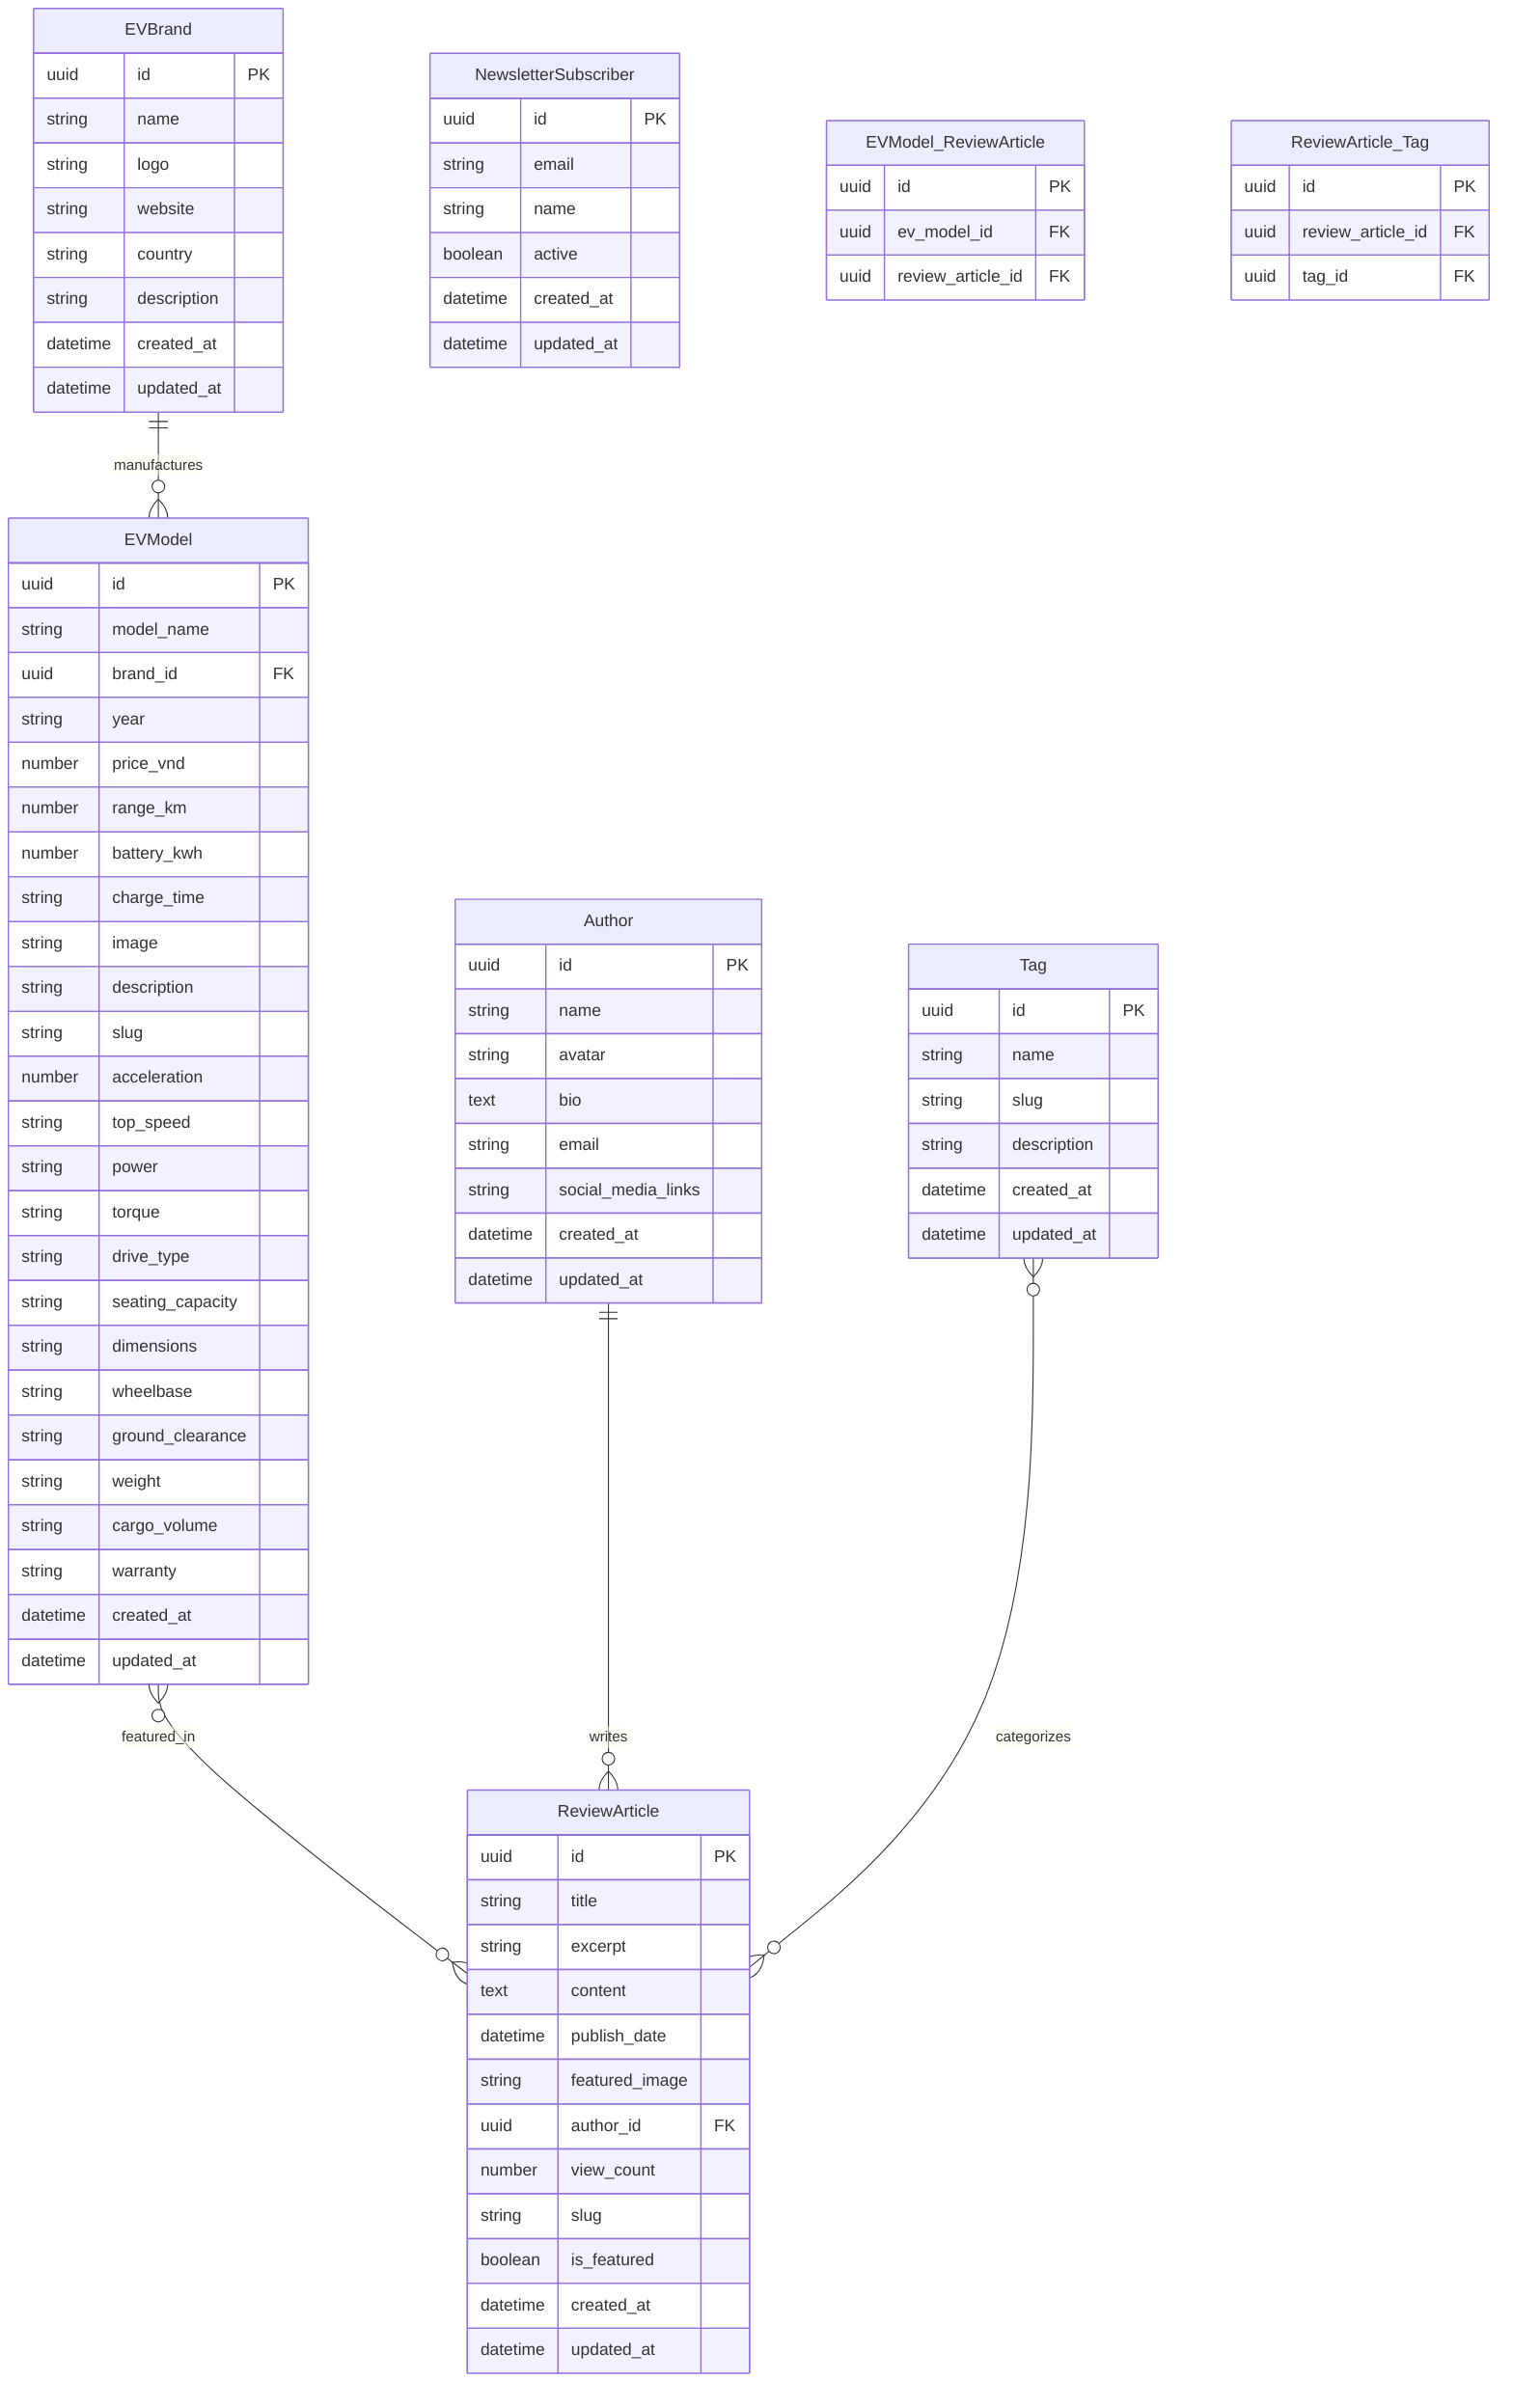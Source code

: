 erDiagram
    EVBrand ||--o{ EVModel : "manufactures"
    EVModel }o--o{ ReviewArticle : "featured_in"
    Author ||--o{ ReviewArticle : "writes"
    Tag }o--o{ ReviewArticle : "categorizes"
    NewsletterSubscriber {
        uuid id PK
        string email
        string name
        boolean active
        datetime created_at
        datetime updated_at
    }
    EVBrand {
        uuid id PK
        string name
        string logo
        string website
        string country
        string description
        datetime created_at
        datetime updated_at
    }
    EVModel {
        uuid id PK
        string model_name
        uuid brand_id FK
        string year
        number price_vnd
        number range_km
        number battery_kwh
        string charge_time
        string image
        string description
        string slug
        number acceleration
        string top_speed
        string power
        string torque
        string drive_type
        string seating_capacity
        string dimensions
        string wheelbase
        string ground_clearance
        string weight
        string cargo_volume
        string warranty
        datetime created_at
        datetime updated_at
    }
    ReviewArticle {
        uuid id PK
        string title
        string excerpt
        text content
        datetime publish_date
        string featured_image
        uuid author_id FK
        number view_count
        string slug
        boolean is_featured
        datetime created_at
        datetime updated_at
    }
    Author {
        uuid id PK
        string name
        string avatar
        text bio
        string email
        string social_media_links
        datetime created_at
        datetime updated_at
    }
    Tag {
        uuid id PK
        string name
        string slug
        string description
        datetime created_at
        datetime updated_at
    }
    EVModel_ReviewArticle {
        uuid id PK
        uuid ev_model_id FK
        uuid review_article_id FK
    }
    ReviewArticle_Tag {
        uuid id PK
        uuid review_article_id FK
        uuid tag_id FK
    }
